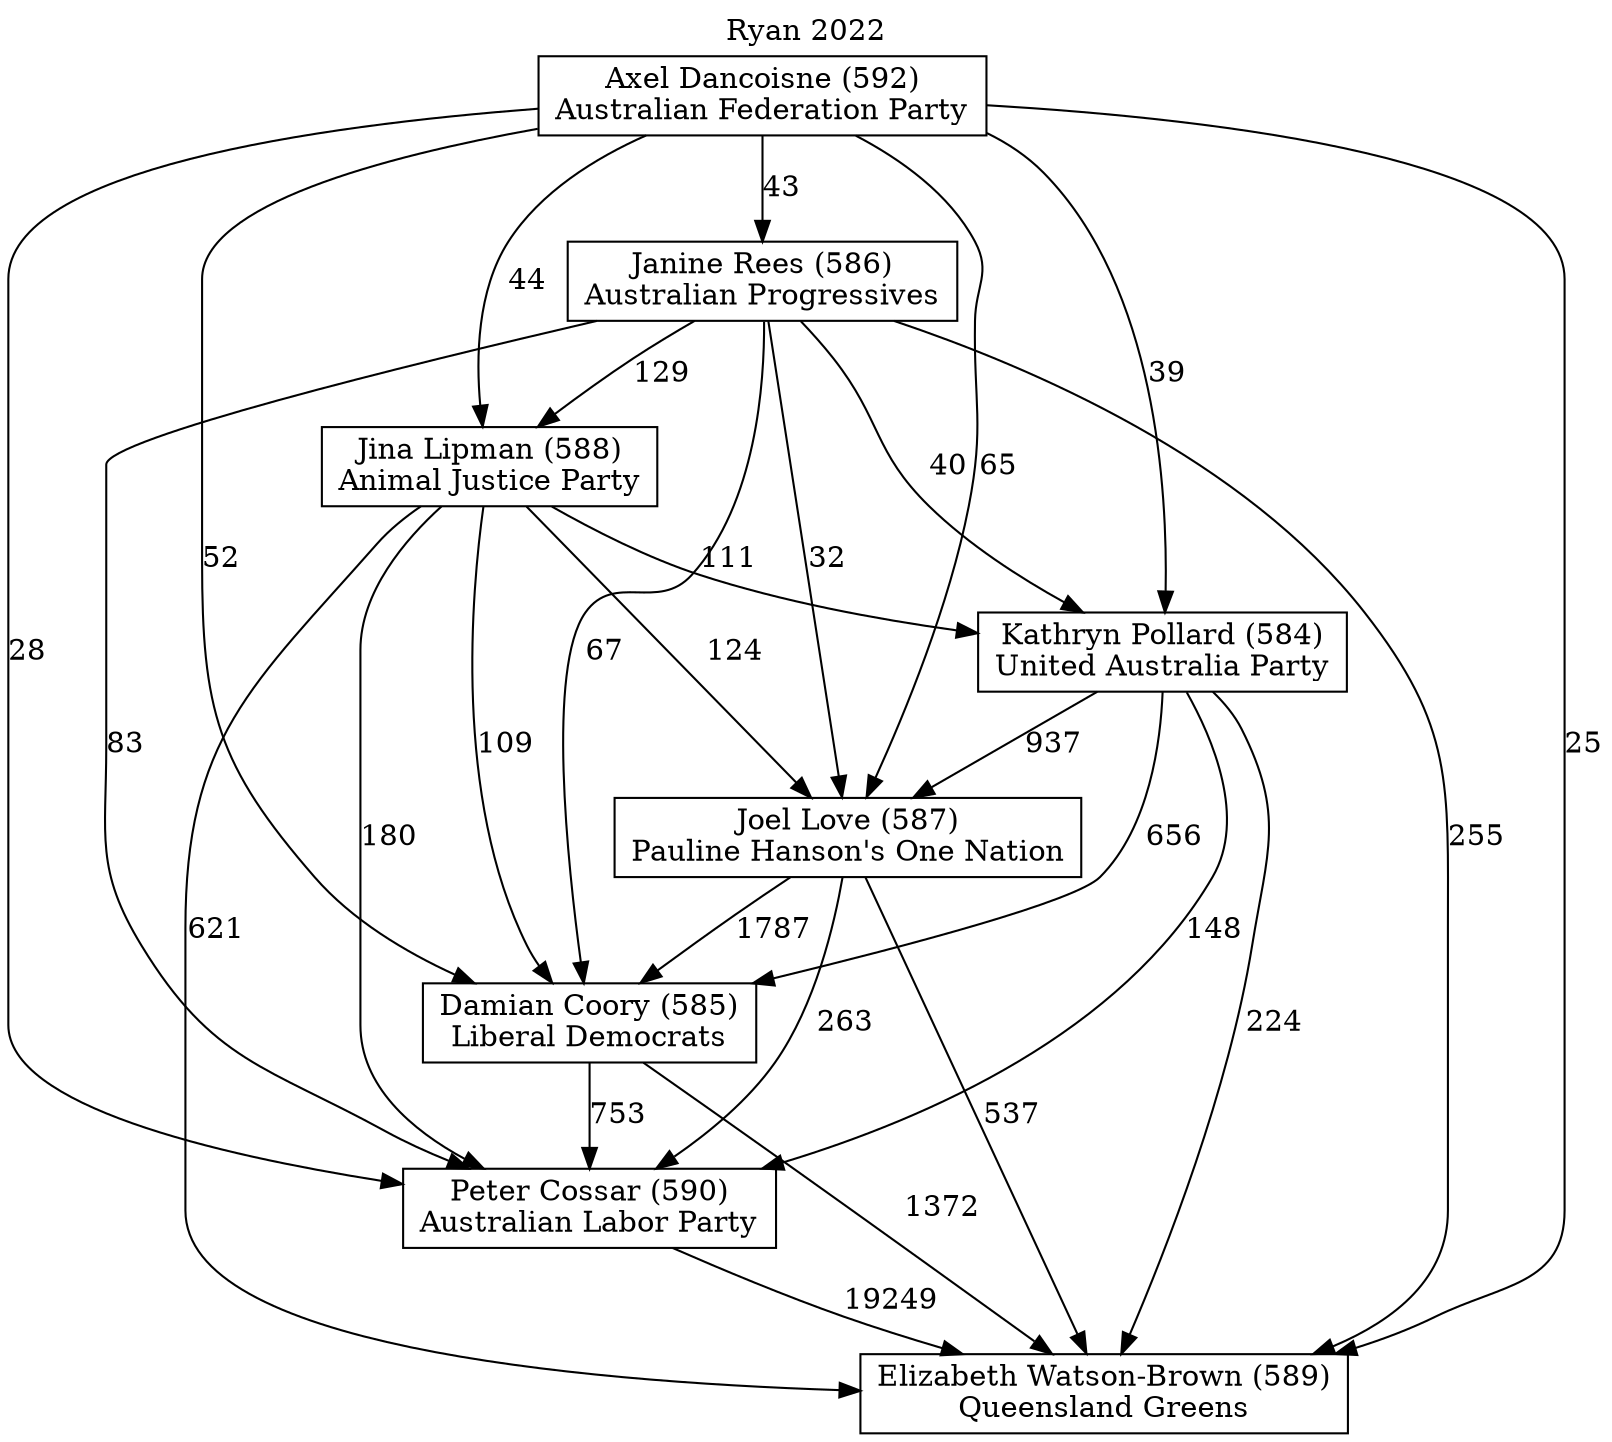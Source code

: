 // House preference flow
digraph "Elizabeth Watson-Brown (589)_Ryan_2022" {
	graph [label="Ryan 2022" labelloc=t mclimit=10]
	node [shape=box]
	"Damian Coory (585)" [label="Damian Coory (585)
Liberal Democrats"]
	"Elizabeth Watson-Brown (589)" [label="Elizabeth Watson-Brown (589)
Queensland Greens"]
	"Axel Dancoisne (592)" [label="Axel Dancoisne (592)
Australian Federation Party"]
	"Jina Lipman (588)" [label="Jina Lipman (588)
Animal Justice Party"]
	"Kathryn Pollard (584)" [label="Kathryn Pollard (584)
United Australia Party"]
	"Peter Cossar (590)" [label="Peter Cossar (590)
Australian Labor Party"]
	"Joel Love (587)" [label="Joel Love (587)
Pauline Hanson's One Nation"]
	"Janine Rees (586)" [label="Janine Rees (586)
Australian Progressives"]
	"Axel Dancoisne (592)" -> "Elizabeth Watson-Brown (589)" [label=25]
	"Jina Lipman (588)" -> "Elizabeth Watson-Brown (589)" [label=621]
	"Axel Dancoisne (592)" -> "Kathryn Pollard (584)" [label=39]
	"Janine Rees (586)" -> "Jina Lipman (588)" [label=129]
	"Joel Love (587)" -> "Peter Cossar (590)" [label=263]
	"Jina Lipman (588)" -> "Damian Coory (585)" [label=109]
	"Damian Coory (585)" -> "Peter Cossar (590)" [label=753]
	"Kathryn Pollard (584)" -> "Damian Coory (585)" [label=656]
	"Joel Love (587)" -> "Elizabeth Watson-Brown (589)" [label=537]
	"Axel Dancoisne (592)" -> "Jina Lipman (588)" [label=44]
	"Damian Coory (585)" -> "Elizabeth Watson-Brown (589)" [label=1372]
	"Axel Dancoisne (592)" -> "Peter Cossar (590)" [label=28]
	"Kathryn Pollard (584)" -> "Joel Love (587)" [label=937]
	"Joel Love (587)" -> "Damian Coory (585)" [label=1787]
	"Jina Lipman (588)" -> "Peter Cossar (590)" [label=180]
	"Janine Rees (586)" -> "Damian Coory (585)" [label=67]
	"Kathryn Pollard (584)" -> "Peter Cossar (590)" [label=148]
	"Jina Lipman (588)" -> "Joel Love (587)" [label=124]
	"Janine Rees (586)" -> "Elizabeth Watson-Brown (589)" [label=255]
	"Axel Dancoisne (592)" -> "Joel Love (587)" [label=65]
	"Janine Rees (586)" -> "Kathryn Pollard (584)" [label=40]
	"Kathryn Pollard (584)" -> "Elizabeth Watson-Brown (589)" [label=224]
	"Janine Rees (586)" -> "Peter Cossar (590)" [label=83]
	"Peter Cossar (590)" -> "Elizabeth Watson-Brown (589)" [label=19249]
	"Axel Dancoisne (592)" -> "Damian Coory (585)" [label=52]
	"Janine Rees (586)" -> "Joel Love (587)" [label=32]
	"Jina Lipman (588)" -> "Kathryn Pollard (584)" [label=111]
	"Axel Dancoisne (592)" -> "Janine Rees (586)" [label=43]
}
